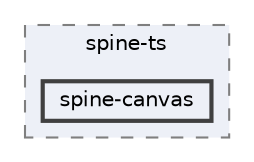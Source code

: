 digraph "external/spine-runtimes/spine-ts/spine-canvas"
{
 // LATEX_PDF_SIZE
  bgcolor="transparent";
  edge [fontname=Helvetica,fontsize=10,labelfontname=Helvetica,labelfontsize=10];
  node [fontname=Helvetica,fontsize=10,shape=box,height=0.2,width=0.4];
  compound=true
  subgraph clusterdir_586eaa98590d588499ef1023ec18a39f {
    graph [ bgcolor="#edf0f7", pencolor="grey50", label="spine-ts", fontname=Helvetica,fontsize=10 style="filled,dashed", URL="dir_586eaa98590d588499ef1023ec18a39f.html",tooltip=""]
  dir_b1639d3a04e086799e0406e885587ccf [label="spine-canvas", fillcolor="#edf0f7", color="grey25", style="filled,bold", URL="dir_b1639d3a04e086799e0406e885587ccf.html",tooltip=""];
  }
}
